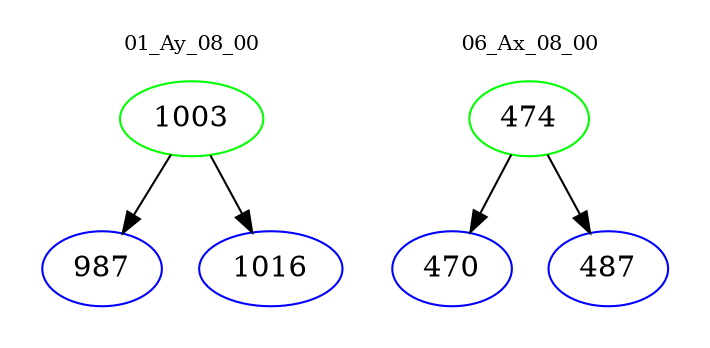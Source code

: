 digraph{
subgraph cluster_0 {
color = white
label = "01_Ay_08_00";
fontsize=10;
T0_1003 [label="1003", color="green"]
T0_1003 -> T0_987 [color="black"]
T0_987 [label="987", color="blue"]
T0_1003 -> T0_1016 [color="black"]
T0_1016 [label="1016", color="blue"]
}
subgraph cluster_1 {
color = white
label = "06_Ax_08_00";
fontsize=10;
T1_474 [label="474", color="green"]
T1_474 -> T1_470 [color="black"]
T1_470 [label="470", color="blue"]
T1_474 -> T1_487 [color="black"]
T1_487 [label="487", color="blue"]
}
}
